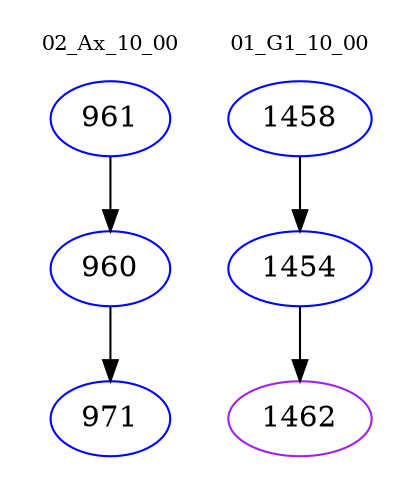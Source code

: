 digraph{
subgraph cluster_0 {
color = white
label = "02_Ax_10_00";
fontsize=10;
T0_961 [label="961", color="blue"]
T0_961 -> T0_960 [color="black"]
T0_960 [label="960", color="blue"]
T0_960 -> T0_971 [color="black"]
T0_971 [label="971", color="blue"]
}
subgraph cluster_1 {
color = white
label = "01_G1_10_00";
fontsize=10;
T1_1458 [label="1458", color="blue"]
T1_1458 -> T1_1454 [color="black"]
T1_1454 [label="1454", color="blue"]
T1_1454 -> T1_1462 [color="black"]
T1_1462 [label="1462", color="purple"]
}
}
